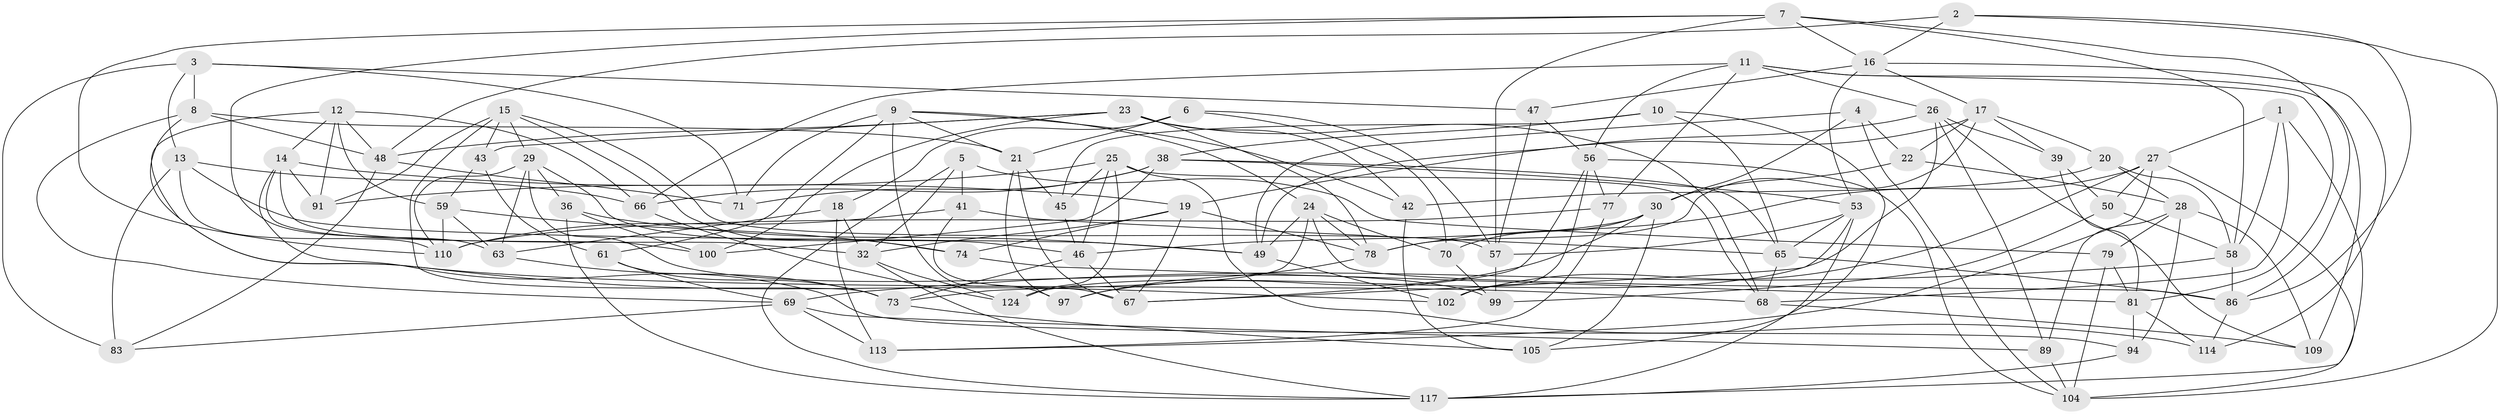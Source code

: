// Generated by graph-tools (version 1.1) at 2025/24/03/03/25 07:24:27]
// undirected, 80 vertices, 201 edges
graph export_dot {
graph [start="1"]
  node [color=gray90,style=filled];
  1;
  2;
  3 [super="+76"];
  4;
  5;
  6;
  7 [super="+98"];
  8 [super="+84"];
  9 [super="+37"];
  10;
  11 [super="+54"];
  12 [super="+88"];
  13 [super="+34"];
  14 [super="+31"];
  15 [super="+106"];
  16 [super="+55"];
  17 [super="+51"];
  18;
  19 [super="+87"];
  20;
  21 [super="+52"];
  22;
  23 [super="+82"];
  24 [super="+40"];
  25 [super="+35"];
  26 [super="+115"];
  27 [super="+64"];
  28 [super="+80"];
  29 [super="+122"];
  30 [super="+33"];
  32 [super="+44"];
  36;
  38 [super="+108"];
  39;
  41;
  42;
  43;
  45;
  46 [super="+92"];
  47;
  48 [super="+75"];
  49 [super="+112"];
  50;
  53 [super="+116"];
  56 [super="+62"];
  57 [super="+93"];
  58 [super="+60"];
  59 [super="+101"];
  61;
  63 [super="+90"];
  65 [super="+121"];
  66 [super="+72"];
  67 [super="+96"];
  68 [super="+85"];
  69 [super="+103"];
  70;
  71;
  73 [super="+95"];
  74;
  77;
  78 [super="+107"];
  79;
  81 [super="+123"];
  83;
  86 [super="+118"];
  89;
  91;
  94;
  97;
  99;
  100;
  102;
  104 [super="+111"];
  105;
  109;
  110 [super="+120"];
  113;
  114;
  117 [super="+119"];
  124;
  1 -- 117;
  1 -- 58;
  1 -- 27;
  1 -- 68;
  2 -- 16;
  2 -- 86;
  2 -- 48;
  2 -- 104;
  3 -- 71;
  3 -- 83;
  3 -- 8 [weight=2];
  3 -- 13;
  3 -- 47;
  4 -- 104;
  4 -- 22;
  4 -- 30;
  4 -- 49;
  5 -- 79;
  5 -- 41;
  5 -- 32;
  5 -- 117;
  6 -- 70;
  6 -- 18;
  6 -- 57;
  6 -- 21;
  7 -- 16;
  7 -- 58;
  7 -- 57;
  7 -- 63;
  7 -- 110;
  7 -- 86;
  8 -- 69;
  8 -- 68;
  8 -- 21;
  8 -- 48;
  9 -- 61;
  9 -- 42;
  9 -- 24;
  9 -- 21;
  9 -- 97;
  9 -- 71;
  10 -- 65;
  10 -- 45;
  10 -- 105;
  10 -- 38;
  11 -- 109;
  11 -- 77;
  11 -- 56;
  11 -- 26;
  11 -- 66;
  11 -- 81;
  12 -- 48;
  12 -- 91;
  12 -- 102;
  12 -- 14;
  12 -- 66;
  12 -- 59;
  13 -- 83;
  13 -- 49;
  13 -- 66 [weight=2];
  13 -- 110;
  14 -- 94;
  14 -- 91;
  14 -- 100;
  14 -- 32;
  14 -- 19;
  15 -- 91;
  15 -- 57;
  15 -- 73;
  15 -- 74;
  15 -- 43;
  15 -- 29;
  16 -- 114;
  16 -- 17;
  16 -- 53;
  16 -- 47;
  17 -- 20;
  17 -- 78;
  17 -- 19;
  17 -- 22;
  17 -- 39;
  18 -- 113;
  18 -- 32;
  18 -- 63;
  19 -- 32;
  19 -- 78;
  19 -- 67;
  19 -- 74;
  20 -- 42;
  20 -- 28;
  20 -- 58;
  21 -- 45;
  21 -- 97;
  21 -- 67;
  22 -- 28;
  22 -- 30;
  23 -- 48;
  23 -- 68;
  23 -- 42;
  23 -- 43;
  23 -- 100;
  23 -- 78;
  24 -- 70;
  24 -- 73;
  24 -- 49;
  24 -- 86;
  24 -- 78;
  25 -- 124;
  25 -- 68;
  25 -- 114;
  25 -- 91;
  25 -- 45;
  25 -- 46;
  26 -- 39;
  26 -- 49;
  26 -- 89;
  26 -- 124;
  26 -- 109;
  27 -- 50;
  27 -- 102;
  27 -- 104;
  27 -- 113;
  27 -- 78;
  28 -- 79;
  28 -- 89;
  28 -- 109;
  28 -- 94;
  29 -- 36;
  29 -- 46;
  29 -- 99;
  29 -- 63;
  29 -- 110;
  30 -- 70;
  30 -- 105;
  30 -- 97;
  30 -- 46;
  32 -- 124;
  32 -- 117;
  36 -- 49;
  36 -- 117;
  36 -- 100;
  38 -- 71;
  38 -- 100;
  38 -- 53;
  38 -- 65;
  38 -- 66;
  39 -- 50;
  39 -- 81;
  41 -- 65;
  41 -- 67;
  41 -- 110;
  42 -- 105;
  43 -- 61;
  43 -- 59;
  45 -- 46;
  46 -- 67;
  46 -- 73;
  47 -- 56;
  47 -- 57;
  48 -- 83;
  48 -- 71;
  49 -- 102;
  50 -- 99;
  50 -- 58;
  53 -- 65;
  53 -- 57;
  53 -- 117;
  53 -- 67;
  56 -- 67;
  56 -- 104;
  56 -- 77;
  56 -- 102;
  57 -- 99;
  58 -- 69;
  58 -- 86;
  59 -- 74;
  59 -- 63 [weight=2];
  59 -- 110;
  61 -- 69;
  61 -- 73;
  63 -- 73;
  65 -- 86;
  65 -- 68;
  66 -- 124;
  68 -- 109;
  69 -- 89;
  69 -- 113;
  69 -- 83;
  70 -- 99;
  73 -- 105;
  74 -- 81;
  77 -- 110;
  77 -- 113;
  78 -- 97;
  79 -- 81;
  79 -- 104;
  81 -- 94;
  81 -- 114;
  86 -- 114;
  89 -- 104;
  94 -- 117;
}
